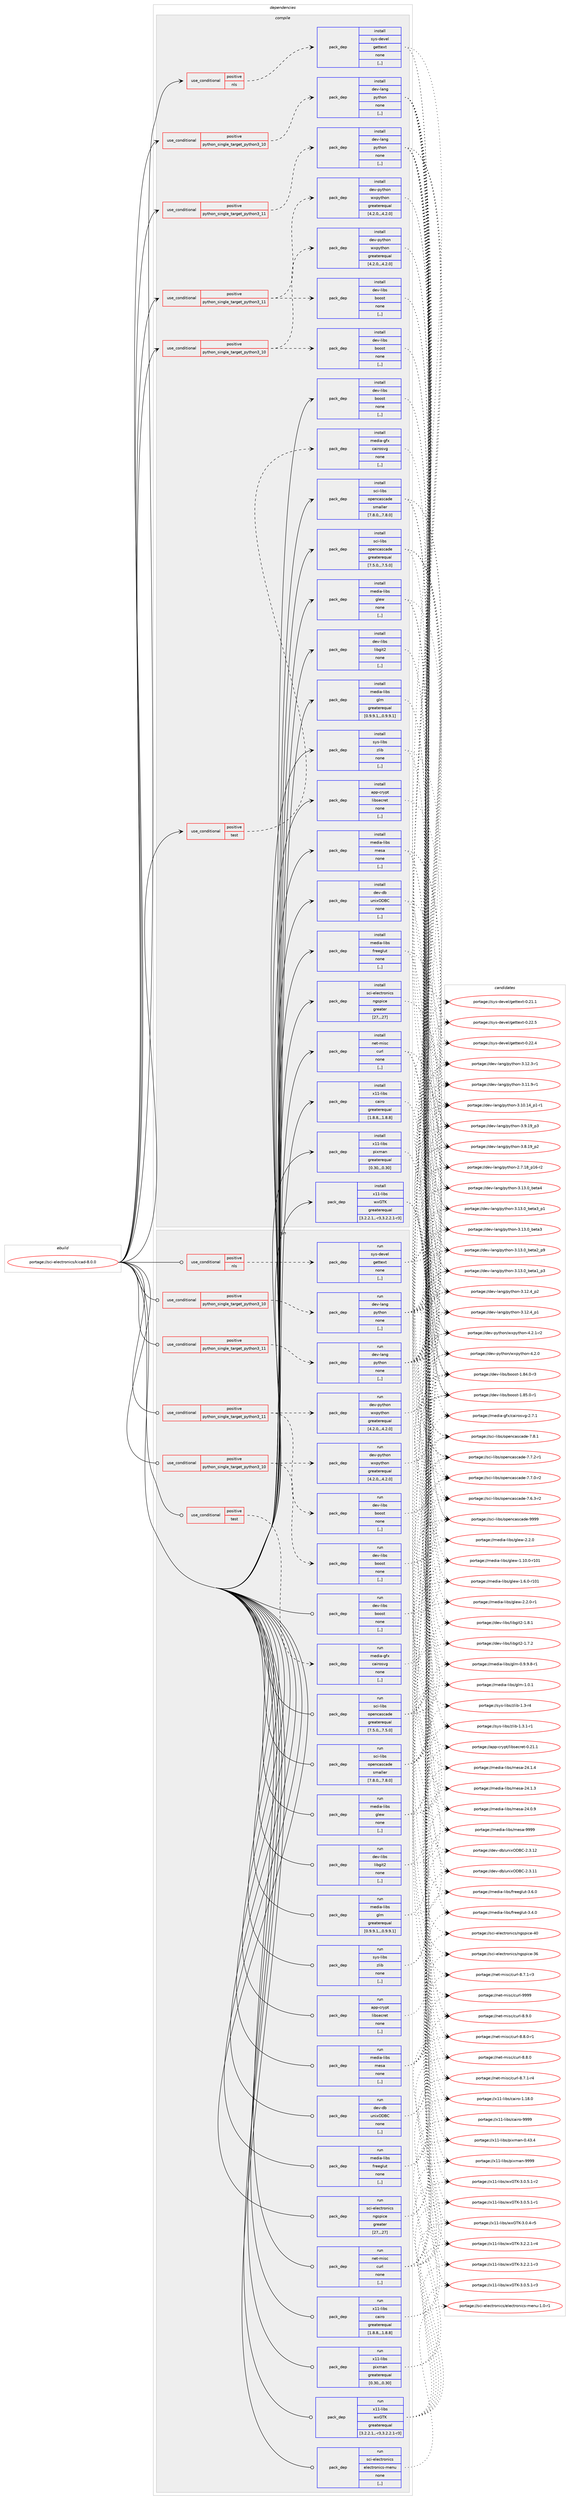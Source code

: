 digraph prolog {

# *************
# Graph options
# *************

newrank=true;
concentrate=true;
compound=true;
graph [rankdir=LR,fontname=Helvetica,fontsize=10,ranksep=1.5];#, ranksep=2.5, nodesep=0.2];
edge  [arrowhead=vee];
node  [fontname=Helvetica,fontsize=10];

# **********
# The ebuild
# **********

subgraph cluster_leftcol {
color=gray;
label=<<i>ebuild</i>>;
id [label="portage://sci-electronics/kicad-8.0.0", color=red, width=4, href="../sci-electronics/kicad-8.0.0.svg"];
}

# ****************
# The dependencies
# ****************

subgraph cluster_midcol {
color=gray;
label=<<i>dependencies</i>>;
subgraph cluster_compile {
fillcolor="#eeeeee";
style=filled;
label=<<i>compile</i>>;
subgraph cond104394 {
dependency394747 [label=<<TABLE BORDER="0" CELLBORDER="1" CELLSPACING="0" CELLPADDING="4"><TR><TD ROWSPAN="3" CELLPADDING="10">use_conditional</TD></TR><TR><TD>positive</TD></TR><TR><TD>nls</TD></TR></TABLE>>, shape=none, color=red];
subgraph pack287538 {
dependency394748 [label=<<TABLE BORDER="0" CELLBORDER="1" CELLSPACING="0" CELLPADDING="4" WIDTH="220"><TR><TD ROWSPAN="6" CELLPADDING="30">pack_dep</TD></TR><TR><TD WIDTH="110">install</TD></TR><TR><TD>sys-devel</TD></TR><TR><TD>gettext</TD></TR><TR><TD>none</TD></TR><TR><TD>[,,]</TD></TR></TABLE>>, shape=none, color=blue];
}
dependency394747:e -> dependency394748:w [weight=20,style="dashed",arrowhead="vee"];
}
id:e -> dependency394747:w [weight=20,style="solid",arrowhead="vee"];
subgraph cond104395 {
dependency394749 [label=<<TABLE BORDER="0" CELLBORDER="1" CELLSPACING="0" CELLPADDING="4"><TR><TD ROWSPAN="3" CELLPADDING="10">use_conditional</TD></TR><TR><TD>positive</TD></TR><TR><TD>python_single_target_python3_10</TD></TR></TABLE>>, shape=none, color=red];
subgraph pack287539 {
dependency394750 [label=<<TABLE BORDER="0" CELLBORDER="1" CELLSPACING="0" CELLPADDING="4" WIDTH="220"><TR><TD ROWSPAN="6" CELLPADDING="30">pack_dep</TD></TR><TR><TD WIDTH="110">install</TD></TR><TR><TD>dev-lang</TD></TR><TR><TD>python</TD></TR><TR><TD>none</TD></TR><TR><TD>[,,]</TD></TR></TABLE>>, shape=none, color=blue];
}
dependency394749:e -> dependency394750:w [weight=20,style="dashed",arrowhead="vee"];
}
id:e -> dependency394749:w [weight=20,style="solid",arrowhead="vee"];
subgraph cond104396 {
dependency394751 [label=<<TABLE BORDER="0" CELLBORDER="1" CELLSPACING="0" CELLPADDING="4"><TR><TD ROWSPAN="3" CELLPADDING="10">use_conditional</TD></TR><TR><TD>positive</TD></TR><TR><TD>python_single_target_python3_10</TD></TR></TABLE>>, shape=none, color=red];
subgraph pack287540 {
dependency394752 [label=<<TABLE BORDER="0" CELLBORDER="1" CELLSPACING="0" CELLPADDING="4" WIDTH="220"><TR><TD ROWSPAN="6" CELLPADDING="30">pack_dep</TD></TR><TR><TD WIDTH="110">install</TD></TR><TR><TD>dev-libs</TD></TR><TR><TD>boost</TD></TR><TR><TD>none</TD></TR><TR><TD>[,,]</TD></TR></TABLE>>, shape=none, color=blue];
}
dependency394751:e -> dependency394752:w [weight=20,style="dashed",arrowhead="vee"];
subgraph pack287541 {
dependency394753 [label=<<TABLE BORDER="0" CELLBORDER="1" CELLSPACING="0" CELLPADDING="4" WIDTH="220"><TR><TD ROWSPAN="6" CELLPADDING="30">pack_dep</TD></TR><TR><TD WIDTH="110">install</TD></TR><TR><TD>dev-python</TD></TR><TR><TD>wxpython</TD></TR><TR><TD>greaterequal</TD></TR><TR><TD>[4.2.0,,,4.2.0]</TD></TR></TABLE>>, shape=none, color=blue];
}
dependency394751:e -> dependency394753:w [weight=20,style="dashed",arrowhead="vee"];
}
id:e -> dependency394751:w [weight=20,style="solid",arrowhead="vee"];
subgraph cond104397 {
dependency394754 [label=<<TABLE BORDER="0" CELLBORDER="1" CELLSPACING="0" CELLPADDING="4"><TR><TD ROWSPAN="3" CELLPADDING="10">use_conditional</TD></TR><TR><TD>positive</TD></TR><TR><TD>python_single_target_python3_11</TD></TR></TABLE>>, shape=none, color=red];
subgraph pack287542 {
dependency394755 [label=<<TABLE BORDER="0" CELLBORDER="1" CELLSPACING="0" CELLPADDING="4" WIDTH="220"><TR><TD ROWSPAN="6" CELLPADDING="30">pack_dep</TD></TR><TR><TD WIDTH="110">install</TD></TR><TR><TD>dev-lang</TD></TR><TR><TD>python</TD></TR><TR><TD>none</TD></TR><TR><TD>[,,]</TD></TR></TABLE>>, shape=none, color=blue];
}
dependency394754:e -> dependency394755:w [weight=20,style="dashed",arrowhead="vee"];
}
id:e -> dependency394754:w [weight=20,style="solid",arrowhead="vee"];
subgraph cond104398 {
dependency394756 [label=<<TABLE BORDER="0" CELLBORDER="1" CELLSPACING="0" CELLPADDING="4"><TR><TD ROWSPAN="3" CELLPADDING="10">use_conditional</TD></TR><TR><TD>positive</TD></TR><TR><TD>python_single_target_python3_11</TD></TR></TABLE>>, shape=none, color=red];
subgraph pack287543 {
dependency394757 [label=<<TABLE BORDER="0" CELLBORDER="1" CELLSPACING="0" CELLPADDING="4" WIDTH="220"><TR><TD ROWSPAN="6" CELLPADDING="30">pack_dep</TD></TR><TR><TD WIDTH="110">install</TD></TR><TR><TD>dev-libs</TD></TR><TR><TD>boost</TD></TR><TR><TD>none</TD></TR><TR><TD>[,,]</TD></TR></TABLE>>, shape=none, color=blue];
}
dependency394756:e -> dependency394757:w [weight=20,style="dashed",arrowhead="vee"];
subgraph pack287544 {
dependency394758 [label=<<TABLE BORDER="0" CELLBORDER="1" CELLSPACING="0" CELLPADDING="4" WIDTH="220"><TR><TD ROWSPAN="6" CELLPADDING="30">pack_dep</TD></TR><TR><TD WIDTH="110">install</TD></TR><TR><TD>dev-python</TD></TR><TR><TD>wxpython</TD></TR><TR><TD>greaterequal</TD></TR><TR><TD>[4.2.0,,,4.2.0]</TD></TR></TABLE>>, shape=none, color=blue];
}
dependency394756:e -> dependency394758:w [weight=20,style="dashed",arrowhead="vee"];
}
id:e -> dependency394756:w [weight=20,style="solid",arrowhead="vee"];
subgraph cond104399 {
dependency394759 [label=<<TABLE BORDER="0" CELLBORDER="1" CELLSPACING="0" CELLPADDING="4"><TR><TD ROWSPAN="3" CELLPADDING="10">use_conditional</TD></TR><TR><TD>positive</TD></TR><TR><TD>test</TD></TR></TABLE>>, shape=none, color=red];
subgraph pack287545 {
dependency394760 [label=<<TABLE BORDER="0" CELLBORDER="1" CELLSPACING="0" CELLPADDING="4" WIDTH="220"><TR><TD ROWSPAN="6" CELLPADDING="30">pack_dep</TD></TR><TR><TD WIDTH="110">install</TD></TR><TR><TD>media-gfx</TD></TR><TR><TD>cairosvg</TD></TR><TR><TD>none</TD></TR><TR><TD>[,,]</TD></TR></TABLE>>, shape=none, color=blue];
}
dependency394759:e -> dependency394760:w [weight=20,style="dashed",arrowhead="vee"];
}
id:e -> dependency394759:w [weight=20,style="solid",arrowhead="vee"];
subgraph pack287546 {
dependency394761 [label=<<TABLE BORDER="0" CELLBORDER="1" CELLSPACING="0" CELLPADDING="4" WIDTH="220"><TR><TD ROWSPAN="6" CELLPADDING="30">pack_dep</TD></TR><TR><TD WIDTH="110">install</TD></TR><TR><TD>app-crypt</TD></TR><TR><TD>libsecret</TD></TR><TR><TD>none</TD></TR><TR><TD>[,,]</TD></TR></TABLE>>, shape=none, color=blue];
}
id:e -> dependency394761:w [weight=20,style="solid",arrowhead="vee"];
subgraph pack287547 {
dependency394762 [label=<<TABLE BORDER="0" CELLBORDER="1" CELLSPACING="0" CELLPADDING="4" WIDTH="220"><TR><TD ROWSPAN="6" CELLPADDING="30">pack_dep</TD></TR><TR><TD WIDTH="110">install</TD></TR><TR><TD>dev-db</TD></TR><TR><TD>unixODBC</TD></TR><TR><TD>none</TD></TR><TR><TD>[,,]</TD></TR></TABLE>>, shape=none, color=blue];
}
id:e -> dependency394762:w [weight=20,style="solid",arrowhead="vee"];
subgraph pack287548 {
dependency394763 [label=<<TABLE BORDER="0" CELLBORDER="1" CELLSPACING="0" CELLPADDING="4" WIDTH="220"><TR><TD ROWSPAN="6" CELLPADDING="30">pack_dep</TD></TR><TR><TD WIDTH="110">install</TD></TR><TR><TD>dev-libs</TD></TR><TR><TD>boost</TD></TR><TR><TD>none</TD></TR><TR><TD>[,,]</TD></TR></TABLE>>, shape=none, color=blue];
}
id:e -> dependency394763:w [weight=20,style="solid",arrowhead="vee"];
subgraph pack287549 {
dependency394764 [label=<<TABLE BORDER="0" CELLBORDER="1" CELLSPACING="0" CELLPADDING="4" WIDTH="220"><TR><TD ROWSPAN="6" CELLPADDING="30">pack_dep</TD></TR><TR><TD WIDTH="110">install</TD></TR><TR><TD>dev-libs</TD></TR><TR><TD>libgit2</TD></TR><TR><TD>none</TD></TR><TR><TD>[,,]</TD></TR></TABLE>>, shape=none, color=blue];
}
id:e -> dependency394764:w [weight=20,style="solid",arrowhead="vee"];
subgraph pack287550 {
dependency394765 [label=<<TABLE BORDER="0" CELLBORDER="1" CELLSPACING="0" CELLPADDING="4" WIDTH="220"><TR><TD ROWSPAN="6" CELLPADDING="30">pack_dep</TD></TR><TR><TD WIDTH="110">install</TD></TR><TR><TD>media-libs</TD></TR><TR><TD>freeglut</TD></TR><TR><TD>none</TD></TR><TR><TD>[,,]</TD></TR></TABLE>>, shape=none, color=blue];
}
id:e -> dependency394765:w [weight=20,style="solid",arrowhead="vee"];
subgraph pack287551 {
dependency394766 [label=<<TABLE BORDER="0" CELLBORDER="1" CELLSPACING="0" CELLPADDING="4" WIDTH="220"><TR><TD ROWSPAN="6" CELLPADDING="30">pack_dep</TD></TR><TR><TD WIDTH="110">install</TD></TR><TR><TD>media-libs</TD></TR><TR><TD>glew</TD></TR><TR><TD>none</TD></TR><TR><TD>[,,]</TD></TR></TABLE>>, shape=none, color=blue];
}
id:e -> dependency394766:w [weight=20,style="solid",arrowhead="vee"];
subgraph pack287552 {
dependency394767 [label=<<TABLE BORDER="0" CELLBORDER="1" CELLSPACING="0" CELLPADDING="4" WIDTH="220"><TR><TD ROWSPAN="6" CELLPADDING="30">pack_dep</TD></TR><TR><TD WIDTH="110">install</TD></TR><TR><TD>media-libs</TD></TR><TR><TD>glm</TD></TR><TR><TD>greaterequal</TD></TR><TR><TD>[0.9.9.1,,,0.9.9.1]</TD></TR></TABLE>>, shape=none, color=blue];
}
id:e -> dependency394767:w [weight=20,style="solid",arrowhead="vee"];
subgraph pack287553 {
dependency394768 [label=<<TABLE BORDER="0" CELLBORDER="1" CELLSPACING="0" CELLPADDING="4" WIDTH="220"><TR><TD ROWSPAN="6" CELLPADDING="30">pack_dep</TD></TR><TR><TD WIDTH="110">install</TD></TR><TR><TD>media-libs</TD></TR><TR><TD>mesa</TD></TR><TR><TD>none</TD></TR><TR><TD>[,,]</TD></TR></TABLE>>, shape=none, color=blue];
}
id:e -> dependency394768:w [weight=20,style="solid",arrowhead="vee"];
subgraph pack287554 {
dependency394769 [label=<<TABLE BORDER="0" CELLBORDER="1" CELLSPACING="0" CELLPADDING="4" WIDTH="220"><TR><TD ROWSPAN="6" CELLPADDING="30">pack_dep</TD></TR><TR><TD WIDTH="110">install</TD></TR><TR><TD>net-misc</TD></TR><TR><TD>curl</TD></TR><TR><TD>none</TD></TR><TR><TD>[,,]</TD></TR></TABLE>>, shape=none, color=blue];
}
id:e -> dependency394769:w [weight=20,style="solid",arrowhead="vee"];
subgraph pack287555 {
dependency394770 [label=<<TABLE BORDER="0" CELLBORDER="1" CELLSPACING="0" CELLPADDING="4" WIDTH="220"><TR><TD ROWSPAN="6" CELLPADDING="30">pack_dep</TD></TR><TR><TD WIDTH="110">install</TD></TR><TR><TD>sci-electronics</TD></TR><TR><TD>ngspice</TD></TR><TR><TD>greater</TD></TR><TR><TD>[27,,,27]</TD></TR></TABLE>>, shape=none, color=blue];
}
id:e -> dependency394770:w [weight=20,style="solid",arrowhead="vee"];
subgraph pack287556 {
dependency394771 [label=<<TABLE BORDER="0" CELLBORDER="1" CELLSPACING="0" CELLPADDING="4" WIDTH="220"><TR><TD ROWSPAN="6" CELLPADDING="30">pack_dep</TD></TR><TR><TD WIDTH="110">install</TD></TR><TR><TD>sci-libs</TD></TR><TR><TD>opencascade</TD></TR><TR><TD>greaterequal</TD></TR><TR><TD>[7.5.0,,,7.5.0]</TD></TR></TABLE>>, shape=none, color=blue];
}
id:e -> dependency394771:w [weight=20,style="solid",arrowhead="vee"];
subgraph pack287557 {
dependency394772 [label=<<TABLE BORDER="0" CELLBORDER="1" CELLSPACING="0" CELLPADDING="4" WIDTH="220"><TR><TD ROWSPAN="6" CELLPADDING="30">pack_dep</TD></TR><TR><TD WIDTH="110">install</TD></TR><TR><TD>sci-libs</TD></TR><TR><TD>opencascade</TD></TR><TR><TD>smaller</TD></TR><TR><TD>[7.8.0,,,7.8.0]</TD></TR></TABLE>>, shape=none, color=blue];
}
id:e -> dependency394772:w [weight=20,style="solid",arrowhead="vee"];
subgraph pack287558 {
dependency394773 [label=<<TABLE BORDER="0" CELLBORDER="1" CELLSPACING="0" CELLPADDING="4" WIDTH="220"><TR><TD ROWSPAN="6" CELLPADDING="30">pack_dep</TD></TR><TR><TD WIDTH="110">install</TD></TR><TR><TD>sys-libs</TD></TR><TR><TD>zlib</TD></TR><TR><TD>none</TD></TR><TR><TD>[,,]</TD></TR></TABLE>>, shape=none, color=blue];
}
id:e -> dependency394773:w [weight=20,style="solid",arrowhead="vee"];
subgraph pack287559 {
dependency394774 [label=<<TABLE BORDER="0" CELLBORDER="1" CELLSPACING="0" CELLPADDING="4" WIDTH="220"><TR><TD ROWSPAN="6" CELLPADDING="30">pack_dep</TD></TR><TR><TD WIDTH="110">install</TD></TR><TR><TD>x11-libs</TD></TR><TR><TD>cairo</TD></TR><TR><TD>greaterequal</TD></TR><TR><TD>[1.8.8,,,1.8.8]</TD></TR></TABLE>>, shape=none, color=blue];
}
id:e -> dependency394774:w [weight=20,style="solid",arrowhead="vee"];
subgraph pack287560 {
dependency394775 [label=<<TABLE BORDER="0" CELLBORDER="1" CELLSPACING="0" CELLPADDING="4" WIDTH="220"><TR><TD ROWSPAN="6" CELLPADDING="30">pack_dep</TD></TR><TR><TD WIDTH="110">install</TD></TR><TR><TD>x11-libs</TD></TR><TR><TD>pixman</TD></TR><TR><TD>greaterequal</TD></TR><TR><TD>[0.30,,,0.30]</TD></TR></TABLE>>, shape=none, color=blue];
}
id:e -> dependency394775:w [weight=20,style="solid",arrowhead="vee"];
subgraph pack287561 {
dependency394776 [label=<<TABLE BORDER="0" CELLBORDER="1" CELLSPACING="0" CELLPADDING="4" WIDTH="220"><TR><TD ROWSPAN="6" CELLPADDING="30">pack_dep</TD></TR><TR><TD WIDTH="110">install</TD></TR><TR><TD>x11-libs</TD></TR><TR><TD>wxGTK</TD></TR><TR><TD>greaterequal</TD></TR><TR><TD>[3.2.2.1,,-r3,3.2.2.1-r3]</TD></TR></TABLE>>, shape=none, color=blue];
}
id:e -> dependency394776:w [weight=20,style="solid",arrowhead="vee"];
}
subgraph cluster_compileandrun {
fillcolor="#eeeeee";
style=filled;
label=<<i>compile and run</i>>;
}
subgraph cluster_run {
fillcolor="#eeeeee";
style=filled;
label=<<i>run</i>>;
subgraph cond104400 {
dependency394777 [label=<<TABLE BORDER="0" CELLBORDER="1" CELLSPACING="0" CELLPADDING="4"><TR><TD ROWSPAN="3" CELLPADDING="10">use_conditional</TD></TR><TR><TD>positive</TD></TR><TR><TD>nls</TD></TR></TABLE>>, shape=none, color=red];
subgraph pack287562 {
dependency394778 [label=<<TABLE BORDER="0" CELLBORDER="1" CELLSPACING="0" CELLPADDING="4" WIDTH="220"><TR><TD ROWSPAN="6" CELLPADDING="30">pack_dep</TD></TR><TR><TD WIDTH="110">run</TD></TR><TR><TD>sys-devel</TD></TR><TR><TD>gettext</TD></TR><TR><TD>none</TD></TR><TR><TD>[,,]</TD></TR></TABLE>>, shape=none, color=blue];
}
dependency394777:e -> dependency394778:w [weight=20,style="dashed",arrowhead="vee"];
}
id:e -> dependency394777:w [weight=20,style="solid",arrowhead="odot"];
subgraph cond104401 {
dependency394779 [label=<<TABLE BORDER="0" CELLBORDER="1" CELLSPACING="0" CELLPADDING="4"><TR><TD ROWSPAN="3" CELLPADDING="10">use_conditional</TD></TR><TR><TD>positive</TD></TR><TR><TD>python_single_target_python3_10</TD></TR></TABLE>>, shape=none, color=red];
subgraph pack287563 {
dependency394780 [label=<<TABLE BORDER="0" CELLBORDER="1" CELLSPACING="0" CELLPADDING="4" WIDTH="220"><TR><TD ROWSPAN="6" CELLPADDING="30">pack_dep</TD></TR><TR><TD WIDTH="110">run</TD></TR><TR><TD>dev-lang</TD></TR><TR><TD>python</TD></TR><TR><TD>none</TD></TR><TR><TD>[,,]</TD></TR></TABLE>>, shape=none, color=blue];
}
dependency394779:e -> dependency394780:w [weight=20,style="dashed",arrowhead="vee"];
}
id:e -> dependency394779:w [weight=20,style="solid",arrowhead="odot"];
subgraph cond104402 {
dependency394781 [label=<<TABLE BORDER="0" CELLBORDER="1" CELLSPACING="0" CELLPADDING="4"><TR><TD ROWSPAN="3" CELLPADDING="10">use_conditional</TD></TR><TR><TD>positive</TD></TR><TR><TD>python_single_target_python3_10</TD></TR></TABLE>>, shape=none, color=red];
subgraph pack287564 {
dependency394782 [label=<<TABLE BORDER="0" CELLBORDER="1" CELLSPACING="0" CELLPADDING="4" WIDTH="220"><TR><TD ROWSPAN="6" CELLPADDING="30">pack_dep</TD></TR><TR><TD WIDTH="110">run</TD></TR><TR><TD>dev-libs</TD></TR><TR><TD>boost</TD></TR><TR><TD>none</TD></TR><TR><TD>[,,]</TD></TR></TABLE>>, shape=none, color=blue];
}
dependency394781:e -> dependency394782:w [weight=20,style="dashed",arrowhead="vee"];
subgraph pack287565 {
dependency394783 [label=<<TABLE BORDER="0" CELLBORDER="1" CELLSPACING="0" CELLPADDING="4" WIDTH="220"><TR><TD ROWSPAN="6" CELLPADDING="30">pack_dep</TD></TR><TR><TD WIDTH="110">run</TD></TR><TR><TD>dev-python</TD></TR><TR><TD>wxpython</TD></TR><TR><TD>greaterequal</TD></TR><TR><TD>[4.2.0,,,4.2.0]</TD></TR></TABLE>>, shape=none, color=blue];
}
dependency394781:e -> dependency394783:w [weight=20,style="dashed",arrowhead="vee"];
}
id:e -> dependency394781:w [weight=20,style="solid",arrowhead="odot"];
subgraph cond104403 {
dependency394784 [label=<<TABLE BORDER="0" CELLBORDER="1" CELLSPACING="0" CELLPADDING="4"><TR><TD ROWSPAN="3" CELLPADDING="10">use_conditional</TD></TR><TR><TD>positive</TD></TR><TR><TD>python_single_target_python3_11</TD></TR></TABLE>>, shape=none, color=red];
subgraph pack287566 {
dependency394785 [label=<<TABLE BORDER="0" CELLBORDER="1" CELLSPACING="0" CELLPADDING="4" WIDTH="220"><TR><TD ROWSPAN="6" CELLPADDING="30">pack_dep</TD></TR><TR><TD WIDTH="110">run</TD></TR><TR><TD>dev-lang</TD></TR><TR><TD>python</TD></TR><TR><TD>none</TD></TR><TR><TD>[,,]</TD></TR></TABLE>>, shape=none, color=blue];
}
dependency394784:e -> dependency394785:w [weight=20,style="dashed",arrowhead="vee"];
}
id:e -> dependency394784:w [weight=20,style="solid",arrowhead="odot"];
subgraph cond104404 {
dependency394786 [label=<<TABLE BORDER="0" CELLBORDER="1" CELLSPACING="0" CELLPADDING="4"><TR><TD ROWSPAN="3" CELLPADDING="10">use_conditional</TD></TR><TR><TD>positive</TD></TR><TR><TD>python_single_target_python3_11</TD></TR></TABLE>>, shape=none, color=red];
subgraph pack287567 {
dependency394787 [label=<<TABLE BORDER="0" CELLBORDER="1" CELLSPACING="0" CELLPADDING="4" WIDTH="220"><TR><TD ROWSPAN="6" CELLPADDING="30">pack_dep</TD></TR><TR><TD WIDTH="110">run</TD></TR><TR><TD>dev-libs</TD></TR><TR><TD>boost</TD></TR><TR><TD>none</TD></TR><TR><TD>[,,]</TD></TR></TABLE>>, shape=none, color=blue];
}
dependency394786:e -> dependency394787:w [weight=20,style="dashed",arrowhead="vee"];
subgraph pack287568 {
dependency394788 [label=<<TABLE BORDER="0" CELLBORDER="1" CELLSPACING="0" CELLPADDING="4" WIDTH="220"><TR><TD ROWSPAN="6" CELLPADDING="30">pack_dep</TD></TR><TR><TD WIDTH="110">run</TD></TR><TR><TD>dev-python</TD></TR><TR><TD>wxpython</TD></TR><TR><TD>greaterequal</TD></TR><TR><TD>[4.2.0,,,4.2.0]</TD></TR></TABLE>>, shape=none, color=blue];
}
dependency394786:e -> dependency394788:w [weight=20,style="dashed",arrowhead="vee"];
}
id:e -> dependency394786:w [weight=20,style="solid",arrowhead="odot"];
subgraph cond104405 {
dependency394789 [label=<<TABLE BORDER="0" CELLBORDER="1" CELLSPACING="0" CELLPADDING="4"><TR><TD ROWSPAN="3" CELLPADDING="10">use_conditional</TD></TR><TR><TD>positive</TD></TR><TR><TD>test</TD></TR></TABLE>>, shape=none, color=red];
subgraph pack287569 {
dependency394790 [label=<<TABLE BORDER="0" CELLBORDER="1" CELLSPACING="0" CELLPADDING="4" WIDTH="220"><TR><TD ROWSPAN="6" CELLPADDING="30">pack_dep</TD></TR><TR><TD WIDTH="110">run</TD></TR><TR><TD>media-gfx</TD></TR><TR><TD>cairosvg</TD></TR><TR><TD>none</TD></TR><TR><TD>[,,]</TD></TR></TABLE>>, shape=none, color=blue];
}
dependency394789:e -> dependency394790:w [weight=20,style="dashed",arrowhead="vee"];
}
id:e -> dependency394789:w [weight=20,style="solid",arrowhead="odot"];
subgraph pack287570 {
dependency394791 [label=<<TABLE BORDER="0" CELLBORDER="1" CELLSPACING="0" CELLPADDING="4" WIDTH="220"><TR><TD ROWSPAN="6" CELLPADDING="30">pack_dep</TD></TR><TR><TD WIDTH="110">run</TD></TR><TR><TD>app-crypt</TD></TR><TR><TD>libsecret</TD></TR><TR><TD>none</TD></TR><TR><TD>[,,]</TD></TR></TABLE>>, shape=none, color=blue];
}
id:e -> dependency394791:w [weight=20,style="solid",arrowhead="odot"];
subgraph pack287571 {
dependency394792 [label=<<TABLE BORDER="0" CELLBORDER="1" CELLSPACING="0" CELLPADDING="4" WIDTH="220"><TR><TD ROWSPAN="6" CELLPADDING="30">pack_dep</TD></TR><TR><TD WIDTH="110">run</TD></TR><TR><TD>dev-db</TD></TR><TR><TD>unixODBC</TD></TR><TR><TD>none</TD></TR><TR><TD>[,,]</TD></TR></TABLE>>, shape=none, color=blue];
}
id:e -> dependency394792:w [weight=20,style="solid",arrowhead="odot"];
subgraph pack287572 {
dependency394793 [label=<<TABLE BORDER="0" CELLBORDER="1" CELLSPACING="0" CELLPADDING="4" WIDTH="220"><TR><TD ROWSPAN="6" CELLPADDING="30">pack_dep</TD></TR><TR><TD WIDTH="110">run</TD></TR><TR><TD>dev-libs</TD></TR><TR><TD>boost</TD></TR><TR><TD>none</TD></TR><TR><TD>[,,]</TD></TR></TABLE>>, shape=none, color=blue];
}
id:e -> dependency394793:w [weight=20,style="solid",arrowhead="odot"];
subgraph pack287573 {
dependency394794 [label=<<TABLE BORDER="0" CELLBORDER="1" CELLSPACING="0" CELLPADDING="4" WIDTH="220"><TR><TD ROWSPAN="6" CELLPADDING="30">pack_dep</TD></TR><TR><TD WIDTH="110">run</TD></TR><TR><TD>dev-libs</TD></TR><TR><TD>libgit2</TD></TR><TR><TD>none</TD></TR><TR><TD>[,,]</TD></TR></TABLE>>, shape=none, color=blue];
}
id:e -> dependency394794:w [weight=20,style="solid",arrowhead="odot"];
subgraph pack287574 {
dependency394795 [label=<<TABLE BORDER="0" CELLBORDER="1" CELLSPACING="0" CELLPADDING="4" WIDTH="220"><TR><TD ROWSPAN="6" CELLPADDING="30">pack_dep</TD></TR><TR><TD WIDTH="110">run</TD></TR><TR><TD>media-libs</TD></TR><TR><TD>freeglut</TD></TR><TR><TD>none</TD></TR><TR><TD>[,,]</TD></TR></TABLE>>, shape=none, color=blue];
}
id:e -> dependency394795:w [weight=20,style="solid",arrowhead="odot"];
subgraph pack287575 {
dependency394796 [label=<<TABLE BORDER="0" CELLBORDER="1" CELLSPACING="0" CELLPADDING="4" WIDTH="220"><TR><TD ROWSPAN="6" CELLPADDING="30">pack_dep</TD></TR><TR><TD WIDTH="110">run</TD></TR><TR><TD>media-libs</TD></TR><TR><TD>glew</TD></TR><TR><TD>none</TD></TR><TR><TD>[,,]</TD></TR></TABLE>>, shape=none, color=blue];
}
id:e -> dependency394796:w [weight=20,style="solid",arrowhead="odot"];
subgraph pack287576 {
dependency394797 [label=<<TABLE BORDER="0" CELLBORDER="1" CELLSPACING="0" CELLPADDING="4" WIDTH="220"><TR><TD ROWSPAN="6" CELLPADDING="30">pack_dep</TD></TR><TR><TD WIDTH="110">run</TD></TR><TR><TD>media-libs</TD></TR><TR><TD>glm</TD></TR><TR><TD>greaterequal</TD></TR><TR><TD>[0.9.9.1,,,0.9.9.1]</TD></TR></TABLE>>, shape=none, color=blue];
}
id:e -> dependency394797:w [weight=20,style="solid",arrowhead="odot"];
subgraph pack287577 {
dependency394798 [label=<<TABLE BORDER="0" CELLBORDER="1" CELLSPACING="0" CELLPADDING="4" WIDTH="220"><TR><TD ROWSPAN="6" CELLPADDING="30">pack_dep</TD></TR><TR><TD WIDTH="110">run</TD></TR><TR><TD>media-libs</TD></TR><TR><TD>mesa</TD></TR><TR><TD>none</TD></TR><TR><TD>[,,]</TD></TR></TABLE>>, shape=none, color=blue];
}
id:e -> dependency394798:w [weight=20,style="solid",arrowhead="odot"];
subgraph pack287578 {
dependency394799 [label=<<TABLE BORDER="0" CELLBORDER="1" CELLSPACING="0" CELLPADDING="4" WIDTH="220"><TR><TD ROWSPAN="6" CELLPADDING="30">pack_dep</TD></TR><TR><TD WIDTH="110">run</TD></TR><TR><TD>net-misc</TD></TR><TR><TD>curl</TD></TR><TR><TD>none</TD></TR><TR><TD>[,,]</TD></TR></TABLE>>, shape=none, color=blue];
}
id:e -> dependency394799:w [weight=20,style="solid",arrowhead="odot"];
subgraph pack287579 {
dependency394800 [label=<<TABLE BORDER="0" CELLBORDER="1" CELLSPACING="0" CELLPADDING="4" WIDTH="220"><TR><TD ROWSPAN="6" CELLPADDING="30">pack_dep</TD></TR><TR><TD WIDTH="110">run</TD></TR><TR><TD>sci-electronics</TD></TR><TR><TD>electronics-menu</TD></TR><TR><TD>none</TD></TR><TR><TD>[,,]</TD></TR></TABLE>>, shape=none, color=blue];
}
id:e -> dependency394800:w [weight=20,style="solid",arrowhead="odot"];
subgraph pack287580 {
dependency394801 [label=<<TABLE BORDER="0" CELLBORDER="1" CELLSPACING="0" CELLPADDING="4" WIDTH="220"><TR><TD ROWSPAN="6" CELLPADDING="30">pack_dep</TD></TR><TR><TD WIDTH="110">run</TD></TR><TR><TD>sci-electronics</TD></TR><TR><TD>ngspice</TD></TR><TR><TD>greater</TD></TR><TR><TD>[27,,,27]</TD></TR></TABLE>>, shape=none, color=blue];
}
id:e -> dependency394801:w [weight=20,style="solid",arrowhead="odot"];
subgraph pack287581 {
dependency394802 [label=<<TABLE BORDER="0" CELLBORDER="1" CELLSPACING="0" CELLPADDING="4" WIDTH="220"><TR><TD ROWSPAN="6" CELLPADDING="30">pack_dep</TD></TR><TR><TD WIDTH="110">run</TD></TR><TR><TD>sci-libs</TD></TR><TR><TD>opencascade</TD></TR><TR><TD>greaterequal</TD></TR><TR><TD>[7.5.0,,,7.5.0]</TD></TR></TABLE>>, shape=none, color=blue];
}
id:e -> dependency394802:w [weight=20,style="solid",arrowhead="odot"];
subgraph pack287582 {
dependency394803 [label=<<TABLE BORDER="0" CELLBORDER="1" CELLSPACING="0" CELLPADDING="4" WIDTH="220"><TR><TD ROWSPAN="6" CELLPADDING="30">pack_dep</TD></TR><TR><TD WIDTH="110">run</TD></TR><TR><TD>sci-libs</TD></TR><TR><TD>opencascade</TD></TR><TR><TD>smaller</TD></TR><TR><TD>[7.8.0,,,7.8.0]</TD></TR></TABLE>>, shape=none, color=blue];
}
id:e -> dependency394803:w [weight=20,style="solid",arrowhead="odot"];
subgraph pack287583 {
dependency394804 [label=<<TABLE BORDER="0" CELLBORDER="1" CELLSPACING="0" CELLPADDING="4" WIDTH="220"><TR><TD ROWSPAN="6" CELLPADDING="30">pack_dep</TD></TR><TR><TD WIDTH="110">run</TD></TR><TR><TD>sys-libs</TD></TR><TR><TD>zlib</TD></TR><TR><TD>none</TD></TR><TR><TD>[,,]</TD></TR></TABLE>>, shape=none, color=blue];
}
id:e -> dependency394804:w [weight=20,style="solid",arrowhead="odot"];
subgraph pack287584 {
dependency394805 [label=<<TABLE BORDER="0" CELLBORDER="1" CELLSPACING="0" CELLPADDING="4" WIDTH="220"><TR><TD ROWSPAN="6" CELLPADDING="30">pack_dep</TD></TR><TR><TD WIDTH="110">run</TD></TR><TR><TD>x11-libs</TD></TR><TR><TD>cairo</TD></TR><TR><TD>greaterequal</TD></TR><TR><TD>[1.8.8,,,1.8.8]</TD></TR></TABLE>>, shape=none, color=blue];
}
id:e -> dependency394805:w [weight=20,style="solid",arrowhead="odot"];
subgraph pack287585 {
dependency394806 [label=<<TABLE BORDER="0" CELLBORDER="1" CELLSPACING="0" CELLPADDING="4" WIDTH="220"><TR><TD ROWSPAN="6" CELLPADDING="30">pack_dep</TD></TR><TR><TD WIDTH="110">run</TD></TR><TR><TD>x11-libs</TD></TR><TR><TD>pixman</TD></TR><TR><TD>greaterequal</TD></TR><TR><TD>[0.30,,,0.30]</TD></TR></TABLE>>, shape=none, color=blue];
}
id:e -> dependency394806:w [weight=20,style="solid",arrowhead="odot"];
subgraph pack287586 {
dependency394807 [label=<<TABLE BORDER="0" CELLBORDER="1" CELLSPACING="0" CELLPADDING="4" WIDTH="220"><TR><TD ROWSPAN="6" CELLPADDING="30">pack_dep</TD></TR><TR><TD WIDTH="110">run</TD></TR><TR><TD>x11-libs</TD></TR><TR><TD>wxGTK</TD></TR><TR><TD>greaterequal</TD></TR><TR><TD>[3.2.2.1,,-r3,3.2.2.1-r3]</TD></TR></TABLE>>, shape=none, color=blue];
}
id:e -> dependency394807:w [weight=20,style="solid",arrowhead="odot"];
}
}

# **************
# The candidates
# **************

subgraph cluster_choices {
rank=same;
color=gray;
label=<<i>candidates</i>>;

subgraph choice287538 {
color=black;
nodesep=1;
choice115121115451001011181011084710310111611610112011645484650504653 [label="portage://sys-devel/gettext-0.22.5", color=red, width=4,href="../sys-devel/gettext-0.22.5.svg"];
choice115121115451001011181011084710310111611610112011645484650504652 [label="portage://sys-devel/gettext-0.22.4", color=red, width=4,href="../sys-devel/gettext-0.22.4.svg"];
choice115121115451001011181011084710310111611610112011645484650494649 [label="portage://sys-devel/gettext-0.21.1", color=red, width=4,href="../sys-devel/gettext-0.21.1.svg"];
dependency394748:e -> choice115121115451001011181011084710310111611610112011645484650504653:w [style=dotted,weight="100"];
dependency394748:e -> choice115121115451001011181011084710310111611610112011645484650504652:w [style=dotted,weight="100"];
dependency394748:e -> choice115121115451001011181011084710310111611610112011645484650494649:w [style=dotted,weight="100"];
}
subgraph choice287539 {
color=black;
nodesep=1;
choice1001011184510897110103471121211161041111104551464951464895981011169752 [label="portage://dev-lang/python-3.13.0_beta4", color=red, width=4,href="../dev-lang/python-3.13.0_beta4.svg"];
choice10010111845108971101034711212111610411111045514649514648959810111697519511249 [label="portage://dev-lang/python-3.13.0_beta3_p1", color=red, width=4,href="../dev-lang/python-3.13.0_beta3_p1.svg"];
choice1001011184510897110103471121211161041111104551464951464895981011169751 [label="portage://dev-lang/python-3.13.0_beta3", color=red, width=4,href="../dev-lang/python-3.13.0_beta3.svg"];
choice10010111845108971101034711212111610411111045514649514648959810111697509511257 [label="portage://dev-lang/python-3.13.0_beta2_p9", color=red, width=4,href="../dev-lang/python-3.13.0_beta2_p9.svg"];
choice10010111845108971101034711212111610411111045514649514648959810111697499511251 [label="portage://dev-lang/python-3.13.0_beta1_p3", color=red, width=4,href="../dev-lang/python-3.13.0_beta1_p3.svg"];
choice100101118451089711010347112121116104111110455146495046529511250 [label="portage://dev-lang/python-3.12.4_p2", color=red, width=4,href="../dev-lang/python-3.12.4_p2.svg"];
choice100101118451089711010347112121116104111110455146495046529511249 [label="portage://dev-lang/python-3.12.4_p1", color=red, width=4,href="../dev-lang/python-3.12.4_p1.svg"];
choice100101118451089711010347112121116104111110455146495046514511449 [label="portage://dev-lang/python-3.12.3-r1", color=red, width=4,href="../dev-lang/python-3.12.3-r1.svg"];
choice100101118451089711010347112121116104111110455146494946574511449 [label="portage://dev-lang/python-3.11.9-r1", color=red, width=4,href="../dev-lang/python-3.11.9-r1.svg"];
choice100101118451089711010347112121116104111110455146494846495295112494511449 [label="portage://dev-lang/python-3.10.14_p1-r1", color=red, width=4,href="../dev-lang/python-3.10.14_p1-r1.svg"];
choice100101118451089711010347112121116104111110455146574649579511251 [label="portage://dev-lang/python-3.9.19_p3", color=red, width=4,href="../dev-lang/python-3.9.19_p3.svg"];
choice100101118451089711010347112121116104111110455146564649579511250 [label="portage://dev-lang/python-3.8.19_p2", color=red, width=4,href="../dev-lang/python-3.8.19_p2.svg"];
choice100101118451089711010347112121116104111110455046554649569511249544511450 [label="portage://dev-lang/python-2.7.18_p16-r2", color=red, width=4,href="../dev-lang/python-2.7.18_p16-r2.svg"];
dependency394750:e -> choice1001011184510897110103471121211161041111104551464951464895981011169752:w [style=dotted,weight="100"];
dependency394750:e -> choice10010111845108971101034711212111610411111045514649514648959810111697519511249:w [style=dotted,weight="100"];
dependency394750:e -> choice1001011184510897110103471121211161041111104551464951464895981011169751:w [style=dotted,weight="100"];
dependency394750:e -> choice10010111845108971101034711212111610411111045514649514648959810111697509511257:w [style=dotted,weight="100"];
dependency394750:e -> choice10010111845108971101034711212111610411111045514649514648959810111697499511251:w [style=dotted,weight="100"];
dependency394750:e -> choice100101118451089711010347112121116104111110455146495046529511250:w [style=dotted,weight="100"];
dependency394750:e -> choice100101118451089711010347112121116104111110455146495046529511249:w [style=dotted,weight="100"];
dependency394750:e -> choice100101118451089711010347112121116104111110455146495046514511449:w [style=dotted,weight="100"];
dependency394750:e -> choice100101118451089711010347112121116104111110455146494946574511449:w [style=dotted,weight="100"];
dependency394750:e -> choice100101118451089711010347112121116104111110455146494846495295112494511449:w [style=dotted,weight="100"];
dependency394750:e -> choice100101118451089711010347112121116104111110455146574649579511251:w [style=dotted,weight="100"];
dependency394750:e -> choice100101118451089711010347112121116104111110455146564649579511250:w [style=dotted,weight="100"];
dependency394750:e -> choice100101118451089711010347112121116104111110455046554649569511249544511450:w [style=dotted,weight="100"];
}
subgraph choice287540 {
color=black;
nodesep=1;
choice10010111845108105981154798111111115116454946565346484511449 [label="portage://dev-libs/boost-1.85.0-r1", color=red, width=4,href="../dev-libs/boost-1.85.0-r1.svg"];
choice10010111845108105981154798111111115116454946565246484511451 [label="portage://dev-libs/boost-1.84.0-r3", color=red, width=4,href="../dev-libs/boost-1.84.0-r3.svg"];
dependency394752:e -> choice10010111845108105981154798111111115116454946565346484511449:w [style=dotted,weight="100"];
dependency394752:e -> choice10010111845108105981154798111111115116454946565246484511451:w [style=dotted,weight="100"];
}
subgraph choice287541 {
color=black;
nodesep=1;
choice10010111845112121116104111110471191201121211161041111104552465046494511450 [label="portage://dev-python/wxpython-4.2.1-r2", color=red, width=4,href="../dev-python/wxpython-4.2.1-r2.svg"];
choice1001011184511212111610411111047119120112121116104111110455246504648 [label="portage://dev-python/wxpython-4.2.0", color=red, width=4,href="../dev-python/wxpython-4.2.0.svg"];
dependency394753:e -> choice10010111845112121116104111110471191201121211161041111104552465046494511450:w [style=dotted,weight="100"];
dependency394753:e -> choice1001011184511212111610411111047119120112121116104111110455246504648:w [style=dotted,weight="100"];
}
subgraph choice287542 {
color=black;
nodesep=1;
choice1001011184510897110103471121211161041111104551464951464895981011169752 [label="portage://dev-lang/python-3.13.0_beta4", color=red, width=4,href="../dev-lang/python-3.13.0_beta4.svg"];
choice10010111845108971101034711212111610411111045514649514648959810111697519511249 [label="portage://dev-lang/python-3.13.0_beta3_p1", color=red, width=4,href="../dev-lang/python-3.13.0_beta3_p1.svg"];
choice1001011184510897110103471121211161041111104551464951464895981011169751 [label="portage://dev-lang/python-3.13.0_beta3", color=red, width=4,href="../dev-lang/python-3.13.0_beta3.svg"];
choice10010111845108971101034711212111610411111045514649514648959810111697509511257 [label="portage://dev-lang/python-3.13.0_beta2_p9", color=red, width=4,href="../dev-lang/python-3.13.0_beta2_p9.svg"];
choice10010111845108971101034711212111610411111045514649514648959810111697499511251 [label="portage://dev-lang/python-3.13.0_beta1_p3", color=red, width=4,href="../dev-lang/python-3.13.0_beta1_p3.svg"];
choice100101118451089711010347112121116104111110455146495046529511250 [label="portage://dev-lang/python-3.12.4_p2", color=red, width=4,href="../dev-lang/python-3.12.4_p2.svg"];
choice100101118451089711010347112121116104111110455146495046529511249 [label="portage://dev-lang/python-3.12.4_p1", color=red, width=4,href="../dev-lang/python-3.12.4_p1.svg"];
choice100101118451089711010347112121116104111110455146495046514511449 [label="portage://dev-lang/python-3.12.3-r1", color=red, width=4,href="../dev-lang/python-3.12.3-r1.svg"];
choice100101118451089711010347112121116104111110455146494946574511449 [label="portage://dev-lang/python-3.11.9-r1", color=red, width=4,href="../dev-lang/python-3.11.9-r1.svg"];
choice100101118451089711010347112121116104111110455146494846495295112494511449 [label="portage://dev-lang/python-3.10.14_p1-r1", color=red, width=4,href="../dev-lang/python-3.10.14_p1-r1.svg"];
choice100101118451089711010347112121116104111110455146574649579511251 [label="portage://dev-lang/python-3.9.19_p3", color=red, width=4,href="../dev-lang/python-3.9.19_p3.svg"];
choice100101118451089711010347112121116104111110455146564649579511250 [label="portage://dev-lang/python-3.8.19_p2", color=red, width=4,href="../dev-lang/python-3.8.19_p2.svg"];
choice100101118451089711010347112121116104111110455046554649569511249544511450 [label="portage://dev-lang/python-2.7.18_p16-r2", color=red, width=4,href="../dev-lang/python-2.7.18_p16-r2.svg"];
dependency394755:e -> choice1001011184510897110103471121211161041111104551464951464895981011169752:w [style=dotted,weight="100"];
dependency394755:e -> choice10010111845108971101034711212111610411111045514649514648959810111697519511249:w [style=dotted,weight="100"];
dependency394755:e -> choice1001011184510897110103471121211161041111104551464951464895981011169751:w [style=dotted,weight="100"];
dependency394755:e -> choice10010111845108971101034711212111610411111045514649514648959810111697509511257:w [style=dotted,weight="100"];
dependency394755:e -> choice10010111845108971101034711212111610411111045514649514648959810111697499511251:w [style=dotted,weight="100"];
dependency394755:e -> choice100101118451089711010347112121116104111110455146495046529511250:w [style=dotted,weight="100"];
dependency394755:e -> choice100101118451089711010347112121116104111110455146495046529511249:w [style=dotted,weight="100"];
dependency394755:e -> choice100101118451089711010347112121116104111110455146495046514511449:w [style=dotted,weight="100"];
dependency394755:e -> choice100101118451089711010347112121116104111110455146494946574511449:w [style=dotted,weight="100"];
dependency394755:e -> choice100101118451089711010347112121116104111110455146494846495295112494511449:w [style=dotted,weight="100"];
dependency394755:e -> choice100101118451089711010347112121116104111110455146574649579511251:w [style=dotted,weight="100"];
dependency394755:e -> choice100101118451089711010347112121116104111110455146564649579511250:w [style=dotted,weight="100"];
dependency394755:e -> choice100101118451089711010347112121116104111110455046554649569511249544511450:w [style=dotted,weight="100"];
}
subgraph choice287543 {
color=black;
nodesep=1;
choice10010111845108105981154798111111115116454946565346484511449 [label="portage://dev-libs/boost-1.85.0-r1", color=red, width=4,href="../dev-libs/boost-1.85.0-r1.svg"];
choice10010111845108105981154798111111115116454946565246484511451 [label="portage://dev-libs/boost-1.84.0-r3", color=red, width=4,href="../dev-libs/boost-1.84.0-r3.svg"];
dependency394757:e -> choice10010111845108105981154798111111115116454946565346484511449:w [style=dotted,weight="100"];
dependency394757:e -> choice10010111845108105981154798111111115116454946565246484511451:w [style=dotted,weight="100"];
}
subgraph choice287544 {
color=black;
nodesep=1;
choice10010111845112121116104111110471191201121211161041111104552465046494511450 [label="portage://dev-python/wxpython-4.2.1-r2", color=red, width=4,href="../dev-python/wxpython-4.2.1-r2.svg"];
choice1001011184511212111610411111047119120112121116104111110455246504648 [label="portage://dev-python/wxpython-4.2.0", color=red, width=4,href="../dev-python/wxpython-4.2.0.svg"];
dependency394758:e -> choice10010111845112121116104111110471191201121211161041111104552465046494511450:w [style=dotted,weight="100"];
dependency394758:e -> choice1001011184511212111610411111047119120112121116104111110455246504648:w [style=dotted,weight="100"];
}
subgraph choice287545 {
color=black;
nodesep=1;
choice1091011001059745103102120479997105114111115118103455046554649 [label="portage://media-gfx/cairosvg-2.7.1", color=red, width=4,href="../media-gfx/cairosvg-2.7.1.svg"];
dependency394760:e -> choice1091011001059745103102120479997105114111115118103455046554649:w [style=dotted,weight="100"];
}
subgraph choice287546 {
color=black;
nodesep=1;
choice97112112459911412111211647108105981151019911410111645484650494649 [label="portage://app-crypt/libsecret-0.21.1", color=red, width=4,href="../app-crypt/libsecret-0.21.1.svg"];
dependency394761:e -> choice97112112459911412111211647108105981151019911410111645484650494649:w [style=dotted,weight="100"];
}
subgraph choice287547 {
color=black;
nodesep=1;
choice1001011184510098471171101051207968666745504651464950 [label="portage://dev-db/unixODBC-2.3.12", color=red, width=4,href="../dev-db/unixODBC-2.3.12.svg"];
choice1001011184510098471171101051207968666745504651464949 [label="portage://dev-db/unixODBC-2.3.11", color=red, width=4,href="../dev-db/unixODBC-2.3.11.svg"];
dependency394762:e -> choice1001011184510098471171101051207968666745504651464950:w [style=dotted,weight="100"];
dependency394762:e -> choice1001011184510098471171101051207968666745504651464949:w [style=dotted,weight="100"];
}
subgraph choice287548 {
color=black;
nodesep=1;
choice10010111845108105981154798111111115116454946565346484511449 [label="portage://dev-libs/boost-1.85.0-r1", color=red, width=4,href="../dev-libs/boost-1.85.0-r1.svg"];
choice10010111845108105981154798111111115116454946565246484511451 [label="portage://dev-libs/boost-1.84.0-r3", color=red, width=4,href="../dev-libs/boost-1.84.0-r3.svg"];
dependency394763:e -> choice10010111845108105981154798111111115116454946565346484511449:w [style=dotted,weight="100"];
dependency394763:e -> choice10010111845108105981154798111111115116454946565246484511451:w [style=dotted,weight="100"];
}
subgraph choice287549 {
color=black;
nodesep=1;
choice1001011184510810598115471081059810310511650454946564649 [label="portage://dev-libs/libgit2-1.8.1", color=red, width=4,href="../dev-libs/libgit2-1.8.1.svg"];
choice1001011184510810598115471081059810310511650454946554650 [label="portage://dev-libs/libgit2-1.7.2", color=red, width=4,href="../dev-libs/libgit2-1.7.2.svg"];
dependency394764:e -> choice1001011184510810598115471081059810310511650454946564649:w [style=dotted,weight="100"];
dependency394764:e -> choice1001011184510810598115471081059810310511650454946554650:w [style=dotted,weight="100"];
}
subgraph choice287550 {
color=black;
nodesep=1;
choice10910110010597451081059811547102114101101103108117116455146544648 [label="portage://media-libs/freeglut-3.6.0", color=red, width=4,href="../media-libs/freeglut-3.6.0.svg"];
choice10910110010597451081059811547102114101101103108117116455146524648 [label="portage://media-libs/freeglut-3.4.0", color=red, width=4,href="../media-libs/freeglut-3.4.0.svg"];
dependency394765:e -> choice10910110010597451081059811547102114101101103108117116455146544648:w [style=dotted,weight="100"];
dependency394765:e -> choice10910110010597451081059811547102114101101103108117116455146524648:w [style=dotted,weight="100"];
}
subgraph choice287551 {
color=black;
nodesep=1;
choice109101100105974510810598115471031081011194550465046484511449 [label="portage://media-libs/glew-2.2.0-r1", color=red, width=4,href="../media-libs/glew-2.2.0-r1.svg"];
choice10910110010597451081059811547103108101119455046504648 [label="portage://media-libs/glew-2.2.0", color=red, width=4,href="../media-libs/glew-2.2.0.svg"];
choice109101100105974510810598115471031081011194549464948464845114494849 [label="portage://media-libs/glew-1.10.0-r101", color=red, width=4,href="../media-libs/glew-1.10.0-r101.svg"];
choice1091011001059745108105981154710310810111945494654464845114494849 [label="portage://media-libs/glew-1.6.0-r101", color=red, width=4,href="../media-libs/glew-1.6.0-r101.svg"];
dependency394766:e -> choice109101100105974510810598115471031081011194550465046484511449:w [style=dotted,weight="100"];
dependency394766:e -> choice10910110010597451081059811547103108101119455046504648:w [style=dotted,weight="100"];
dependency394766:e -> choice109101100105974510810598115471031081011194549464948464845114494849:w [style=dotted,weight="100"];
dependency394766:e -> choice1091011001059745108105981154710310810111945494654464845114494849:w [style=dotted,weight="100"];
}
subgraph choice287552 {
color=black;
nodesep=1;
choice10910110010597451081059811547103108109454946484649 [label="portage://media-libs/glm-1.0.1", color=red, width=4,href="../media-libs/glm-1.0.1.svg"];
choice1091011001059745108105981154710310810945484657465746564511449 [label="portage://media-libs/glm-0.9.9.8-r1", color=red, width=4,href="../media-libs/glm-0.9.9.8-r1.svg"];
dependency394767:e -> choice10910110010597451081059811547103108109454946484649:w [style=dotted,weight="100"];
dependency394767:e -> choice1091011001059745108105981154710310810945484657465746564511449:w [style=dotted,weight="100"];
}
subgraph choice287553 {
color=black;
nodesep=1;
choice10910110010597451081059811547109101115974557575757 [label="portage://media-libs/mesa-9999", color=red, width=4,href="../media-libs/mesa-9999.svg"];
choice109101100105974510810598115471091011159745505246494652 [label="portage://media-libs/mesa-24.1.4", color=red, width=4,href="../media-libs/mesa-24.1.4.svg"];
choice109101100105974510810598115471091011159745505246494651 [label="portage://media-libs/mesa-24.1.3", color=red, width=4,href="../media-libs/mesa-24.1.3.svg"];
choice109101100105974510810598115471091011159745505246484657 [label="portage://media-libs/mesa-24.0.9", color=red, width=4,href="../media-libs/mesa-24.0.9.svg"];
dependency394768:e -> choice10910110010597451081059811547109101115974557575757:w [style=dotted,weight="100"];
dependency394768:e -> choice109101100105974510810598115471091011159745505246494652:w [style=dotted,weight="100"];
dependency394768:e -> choice109101100105974510810598115471091011159745505246494651:w [style=dotted,weight="100"];
dependency394768:e -> choice109101100105974510810598115471091011159745505246484657:w [style=dotted,weight="100"];
}
subgraph choice287554 {
color=black;
nodesep=1;
choice110101116451091051159947991171141084557575757 [label="portage://net-misc/curl-9999", color=red, width=4,href="../net-misc/curl-9999.svg"];
choice11010111645109105115994799117114108455646574648 [label="portage://net-misc/curl-8.9.0", color=red, width=4,href="../net-misc/curl-8.9.0.svg"];
choice110101116451091051159947991171141084556465646484511449 [label="portage://net-misc/curl-8.8.0-r1", color=red, width=4,href="../net-misc/curl-8.8.0-r1.svg"];
choice11010111645109105115994799117114108455646564648 [label="portage://net-misc/curl-8.8.0", color=red, width=4,href="../net-misc/curl-8.8.0.svg"];
choice110101116451091051159947991171141084556465546494511452 [label="portage://net-misc/curl-8.7.1-r4", color=red, width=4,href="../net-misc/curl-8.7.1-r4.svg"];
choice110101116451091051159947991171141084556465546494511451 [label="portage://net-misc/curl-8.7.1-r3", color=red, width=4,href="../net-misc/curl-8.7.1-r3.svg"];
dependency394769:e -> choice110101116451091051159947991171141084557575757:w [style=dotted,weight="100"];
dependency394769:e -> choice11010111645109105115994799117114108455646574648:w [style=dotted,weight="100"];
dependency394769:e -> choice110101116451091051159947991171141084556465646484511449:w [style=dotted,weight="100"];
dependency394769:e -> choice11010111645109105115994799117114108455646564648:w [style=dotted,weight="100"];
dependency394769:e -> choice110101116451091051159947991171141084556465546494511452:w [style=dotted,weight="100"];
dependency394769:e -> choice110101116451091051159947991171141084556465546494511451:w [style=dotted,weight="100"];
}
subgraph choice287555 {
color=black;
nodesep=1;
choice115991054510110810199116114111110105991154711010311511210599101455248 [label="portage://sci-electronics/ngspice-40", color=red, width=4,href="../sci-electronics/ngspice-40.svg"];
choice115991054510110810199116114111110105991154711010311511210599101455154 [label="portage://sci-electronics/ngspice-36", color=red, width=4,href="../sci-electronics/ngspice-36.svg"];
dependency394770:e -> choice115991054510110810199116114111110105991154711010311511210599101455248:w [style=dotted,weight="100"];
dependency394770:e -> choice115991054510110810199116114111110105991154711010311511210599101455154:w [style=dotted,weight="100"];
}
subgraph choice287556 {
color=black;
nodesep=1;
choice11599105451081059811547111112101110999711599971001014557575757 [label="portage://sci-libs/opencascade-9999", color=red, width=4,href="../sci-libs/opencascade-9999.svg"];
choice1159910545108105981154711111210111099971159997100101455546564649 [label="portage://sci-libs/opencascade-7.8.1", color=red, width=4,href="../sci-libs/opencascade-7.8.1.svg"];
choice11599105451081059811547111112101110999711599971001014555465546504511449 [label="portage://sci-libs/opencascade-7.7.2-r1", color=red, width=4,href="../sci-libs/opencascade-7.7.2-r1.svg"];
choice11599105451081059811547111112101110999711599971001014555465546484511450 [label="portage://sci-libs/opencascade-7.7.0-r2", color=red, width=4,href="../sci-libs/opencascade-7.7.0-r2.svg"];
choice11599105451081059811547111112101110999711599971001014555465446514511450 [label="portage://sci-libs/opencascade-7.6.3-r2", color=red, width=4,href="../sci-libs/opencascade-7.6.3-r2.svg"];
dependency394771:e -> choice11599105451081059811547111112101110999711599971001014557575757:w [style=dotted,weight="100"];
dependency394771:e -> choice1159910545108105981154711111210111099971159997100101455546564649:w [style=dotted,weight="100"];
dependency394771:e -> choice11599105451081059811547111112101110999711599971001014555465546504511449:w [style=dotted,weight="100"];
dependency394771:e -> choice11599105451081059811547111112101110999711599971001014555465546484511450:w [style=dotted,weight="100"];
dependency394771:e -> choice11599105451081059811547111112101110999711599971001014555465446514511450:w [style=dotted,weight="100"];
}
subgraph choice287557 {
color=black;
nodesep=1;
choice11599105451081059811547111112101110999711599971001014557575757 [label="portage://sci-libs/opencascade-9999", color=red, width=4,href="../sci-libs/opencascade-9999.svg"];
choice1159910545108105981154711111210111099971159997100101455546564649 [label="portage://sci-libs/opencascade-7.8.1", color=red, width=4,href="../sci-libs/opencascade-7.8.1.svg"];
choice11599105451081059811547111112101110999711599971001014555465546504511449 [label="portage://sci-libs/opencascade-7.7.2-r1", color=red, width=4,href="../sci-libs/opencascade-7.7.2-r1.svg"];
choice11599105451081059811547111112101110999711599971001014555465546484511450 [label="portage://sci-libs/opencascade-7.7.0-r2", color=red, width=4,href="../sci-libs/opencascade-7.7.0-r2.svg"];
choice11599105451081059811547111112101110999711599971001014555465446514511450 [label="portage://sci-libs/opencascade-7.6.3-r2", color=red, width=4,href="../sci-libs/opencascade-7.6.3-r2.svg"];
dependency394772:e -> choice11599105451081059811547111112101110999711599971001014557575757:w [style=dotted,weight="100"];
dependency394772:e -> choice1159910545108105981154711111210111099971159997100101455546564649:w [style=dotted,weight="100"];
dependency394772:e -> choice11599105451081059811547111112101110999711599971001014555465546504511449:w [style=dotted,weight="100"];
dependency394772:e -> choice11599105451081059811547111112101110999711599971001014555465546484511450:w [style=dotted,weight="100"];
dependency394772:e -> choice11599105451081059811547111112101110999711599971001014555465446514511450:w [style=dotted,weight="100"];
}
subgraph choice287558 {
color=black;
nodesep=1;
choice115121115451081059811547122108105984549465146494511449 [label="portage://sys-libs/zlib-1.3.1-r1", color=red, width=4,href="../sys-libs/zlib-1.3.1-r1.svg"];
choice11512111545108105981154712210810598454946514511452 [label="portage://sys-libs/zlib-1.3-r4", color=red, width=4,href="../sys-libs/zlib-1.3-r4.svg"];
dependency394773:e -> choice115121115451081059811547122108105984549465146494511449:w [style=dotted,weight="100"];
dependency394773:e -> choice11512111545108105981154712210810598454946514511452:w [style=dotted,weight="100"];
}
subgraph choice287559 {
color=black;
nodesep=1;
choice120494945108105981154799971051141114557575757 [label="portage://x11-libs/cairo-9999", color=red, width=4,href="../x11-libs/cairo-9999.svg"];
choice1204949451081059811547999710511411145494649564648 [label="portage://x11-libs/cairo-1.18.0", color=red, width=4,href="../x11-libs/cairo-1.18.0.svg"];
dependency394774:e -> choice120494945108105981154799971051141114557575757:w [style=dotted,weight="100"];
dependency394774:e -> choice1204949451081059811547999710511411145494649564648:w [style=dotted,weight="100"];
}
subgraph choice287560 {
color=black;
nodesep=1;
choice1204949451081059811547112105120109971104557575757 [label="portage://x11-libs/pixman-9999", color=red, width=4,href="../x11-libs/pixman-9999.svg"];
choice12049494510810598115471121051201099711045484652514652 [label="portage://x11-libs/pixman-0.43.4", color=red, width=4,href="../x11-libs/pixman-0.43.4.svg"];
dependency394775:e -> choice1204949451081059811547112105120109971104557575757:w [style=dotted,weight="100"];
dependency394775:e -> choice12049494510810598115471121051201099711045484652514652:w [style=dotted,weight="100"];
}
subgraph choice287561 {
color=black;
nodesep=1;
choice120494945108105981154711912071847545514650465046494511452 [label="portage://x11-libs/wxGTK-3.2.2.1-r4", color=red, width=4,href="../x11-libs/wxGTK-3.2.2.1-r4.svg"];
choice120494945108105981154711912071847545514650465046494511451 [label="portage://x11-libs/wxGTK-3.2.2.1-r3", color=red, width=4,href="../x11-libs/wxGTK-3.2.2.1-r3.svg"];
choice120494945108105981154711912071847545514648465346494511451 [label="portage://x11-libs/wxGTK-3.0.5.1-r3", color=red, width=4,href="../x11-libs/wxGTK-3.0.5.1-r3.svg"];
choice120494945108105981154711912071847545514648465346494511450 [label="portage://x11-libs/wxGTK-3.0.5.1-r2", color=red, width=4,href="../x11-libs/wxGTK-3.0.5.1-r2.svg"];
choice120494945108105981154711912071847545514648465346494511449 [label="portage://x11-libs/wxGTK-3.0.5.1-r1", color=red, width=4,href="../x11-libs/wxGTK-3.0.5.1-r1.svg"];
choice12049494510810598115471191207184754551464846524511453 [label="portage://x11-libs/wxGTK-3.0.4-r5", color=red, width=4,href="../x11-libs/wxGTK-3.0.4-r5.svg"];
dependency394776:e -> choice120494945108105981154711912071847545514650465046494511452:w [style=dotted,weight="100"];
dependency394776:e -> choice120494945108105981154711912071847545514650465046494511451:w [style=dotted,weight="100"];
dependency394776:e -> choice120494945108105981154711912071847545514648465346494511451:w [style=dotted,weight="100"];
dependency394776:e -> choice120494945108105981154711912071847545514648465346494511450:w [style=dotted,weight="100"];
dependency394776:e -> choice120494945108105981154711912071847545514648465346494511449:w [style=dotted,weight="100"];
dependency394776:e -> choice12049494510810598115471191207184754551464846524511453:w [style=dotted,weight="100"];
}
subgraph choice287562 {
color=black;
nodesep=1;
choice115121115451001011181011084710310111611610112011645484650504653 [label="portage://sys-devel/gettext-0.22.5", color=red, width=4,href="../sys-devel/gettext-0.22.5.svg"];
choice115121115451001011181011084710310111611610112011645484650504652 [label="portage://sys-devel/gettext-0.22.4", color=red, width=4,href="../sys-devel/gettext-0.22.4.svg"];
choice115121115451001011181011084710310111611610112011645484650494649 [label="portage://sys-devel/gettext-0.21.1", color=red, width=4,href="../sys-devel/gettext-0.21.1.svg"];
dependency394778:e -> choice115121115451001011181011084710310111611610112011645484650504653:w [style=dotted,weight="100"];
dependency394778:e -> choice115121115451001011181011084710310111611610112011645484650504652:w [style=dotted,weight="100"];
dependency394778:e -> choice115121115451001011181011084710310111611610112011645484650494649:w [style=dotted,weight="100"];
}
subgraph choice287563 {
color=black;
nodesep=1;
choice1001011184510897110103471121211161041111104551464951464895981011169752 [label="portage://dev-lang/python-3.13.0_beta4", color=red, width=4,href="../dev-lang/python-3.13.0_beta4.svg"];
choice10010111845108971101034711212111610411111045514649514648959810111697519511249 [label="portage://dev-lang/python-3.13.0_beta3_p1", color=red, width=4,href="../dev-lang/python-3.13.0_beta3_p1.svg"];
choice1001011184510897110103471121211161041111104551464951464895981011169751 [label="portage://dev-lang/python-3.13.0_beta3", color=red, width=4,href="../dev-lang/python-3.13.0_beta3.svg"];
choice10010111845108971101034711212111610411111045514649514648959810111697509511257 [label="portage://dev-lang/python-3.13.0_beta2_p9", color=red, width=4,href="../dev-lang/python-3.13.0_beta2_p9.svg"];
choice10010111845108971101034711212111610411111045514649514648959810111697499511251 [label="portage://dev-lang/python-3.13.0_beta1_p3", color=red, width=4,href="../dev-lang/python-3.13.0_beta1_p3.svg"];
choice100101118451089711010347112121116104111110455146495046529511250 [label="portage://dev-lang/python-3.12.4_p2", color=red, width=4,href="../dev-lang/python-3.12.4_p2.svg"];
choice100101118451089711010347112121116104111110455146495046529511249 [label="portage://dev-lang/python-3.12.4_p1", color=red, width=4,href="../dev-lang/python-3.12.4_p1.svg"];
choice100101118451089711010347112121116104111110455146495046514511449 [label="portage://dev-lang/python-3.12.3-r1", color=red, width=4,href="../dev-lang/python-3.12.3-r1.svg"];
choice100101118451089711010347112121116104111110455146494946574511449 [label="portage://dev-lang/python-3.11.9-r1", color=red, width=4,href="../dev-lang/python-3.11.9-r1.svg"];
choice100101118451089711010347112121116104111110455146494846495295112494511449 [label="portage://dev-lang/python-3.10.14_p1-r1", color=red, width=4,href="../dev-lang/python-3.10.14_p1-r1.svg"];
choice100101118451089711010347112121116104111110455146574649579511251 [label="portage://dev-lang/python-3.9.19_p3", color=red, width=4,href="../dev-lang/python-3.9.19_p3.svg"];
choice100101118451089711010347112121116104111110455146564649579511250 [label="portage://dev-lang/python-3.8.19_p2", color=red, width=4,href="../dev-lang/python-3.8.19_p2.svg"];
choice100101118451089711010347112121116104111110455046554649569511249544511450 [label="portage://dev-lang/python-2.7.18_p16-r2", color=red, width=4,href="../dev-lang/python-2.7.18_p16-r2.svg"];
dependency394780:e -> choice1001011184510897110103471121211161041111104551464951464895981011169752:w [style=dotted,weight="100"];
dependency394780:e -> choice10010111845108971101034711212111610411111045514649514648959810111697519511249:w [style=dotted,weight="100"];
dependency394780:e -> choice1001011184510897110103471121211161041111104551464951464895981011169751:w [style=dotted,weight="100"];
dependency394780:e -> choice10010111845108971101034711212111610411111045514649514648959810111697509511257:w [style=dotted,weight="100"];
dependency394780:e -> choice10010111845108971101034711212111610411111045514649514648959810111697499511251:w [style=dotted,weight="100"];
dependency394780:e -> choice100101118451089711010347112121116104111110455146495046529511250:w [style=dotted,weight="100"];
dependency394780:e -> choice100101118451089711010347112121116104111110455146495046529511249:w [style=dotted,weight="100"];
dependency394780:e -> choice100101118451089711010347112121116104111110455146495046514511449:w [style=dotted,weight="100"];
dependency394780:e -> choice100101118451089711010347112121116104111110455146494946574511449:w [style=dotted,weight="100"];
dependency394780:e -> choice100101118451089711010347112121116104111110455146494846495295112494511449:w [style=dotted,weight="100"];
dependency394780:e -> choice100101118451089711010347112121116104111110455146574649579511251:w [style=dotted,weight="100"];
dependency394780:e -> choice100101118451089711010347112121116104111110455146564649579511250:w [style=dotted,weight="100"];
dependency394780:e -> choice100101118451089711010347112121116104111110455046554649569511249544511450:w [style=dotted,weight="100"];
}
subgraph choice287564 {
color=black;
nodesep=1;
choice10010111845108105981154798111111115116454946565346484511449 [label="portage://dev-libs/boost-1.85.0-r1", color=red, width=4,href="../dev-libs/boost-1.85.0-r1.svg"];
choice10010111845108105981154798111111115116454946565246484511451 [label="portage://dev-libs/boost-1.84.0-r3", color=red, width=4,href="../dev-libs/boost-1.84.0-r3.svg"];
dependency394782:e -> choice10010111845108105981154798111111115116454946565346484511449:w [style=dotted,weight="100"];
dependency394782:e -> choice10010111845108105981154798111111115116454946565246484511451:w [style=dotted,weight="100"];
}
subgraph choice287565 {
color=black;
nodesep=1;
choice10010111845112121116104111110471191201121211161041111104552465046494511450 [label="portage://dev-python/wxpython-4.2.1-r2", color=red, width=4,href="../dev-python/wxpython-4.2.1-r2.svg"];
choice1001011184511212111610411111047119120112121116104111110455246504648 [label="portage://dev-python/wxpython-4.2.0", color=red, width=4,href="../dev-python/wxpython-4.2.0.svg"];
dependency394783:e -> choice10010111845112121116104111110471191201121211161041111104552465046494511450:w [style=dotted,weight="100"];
dependency394783:e -> choice1001011184511212111610411111047119120112121116104111110455246504648:w [style=dotted,weight="100"];
}
subgraph choice287566 {
color=black;
nodesep=1;
choice1001011184510897110103471121211161041111104551464951464895981011169752 [label="portage://dev-lang/python-3.13.0_beta4", color=red, width=4,href="../dev-lang/python-3.13.0_beta4.svg"];
choice10010111845108971101034711212111610411111045514649514648959810111697519511249 [label="portage://dev-lang/python-3.13.0_beta3_p1", color=red, width=4,href="../dev-lang/python-3.13.0_beta3_p1.svg"];
choice1001011184510897110103471121211161041111104551464951464895981011169751 [label="portage://dev-lang/python-3.13.0_beta3", color=red, width=4,href="../dev-lang/python-3.13.0_beta3.svg"];
choice10010111845108971101034711212111610411111045514649514648959810111697509511257 [label="portage://dev-lang/python-3.13.0_beta2_p9", color=red, width=4,href="../dev-lang/python-3.13.0_beta2_p9.svg"];
choice10010111845108971101034711212111610411111045514649514648959810111697499511251 [label="portage://dev-lang/python-3.13.0_beta1_p3", color=red, width=4,href="../dev-lang/python-3.13.0_beta1_p3.svg"];
choice100101118451089711010347112121116104111110455146495046529511250 [label="portage://dev-lang/python-3.12.4_p2", color=red, width=4,href="../dev-lang/python-3.12.4_p2.svg"];
choice100101118451089711010347112121116104111110455146495046529511249 [label="portage://dev-lang/python-3.12.4_p1", color=red, width=4,href="../dev-lang/python-3.12.4_p1.svg"];
choice100101118451089711010347112121116104111110455146495046514511449 [label="portage://dev-lang/python-3.12.3-r1", color=red, width=4,href="../dev-lang/python-3.12.3-r1.svg"];
choice100101118451089711010347112121116104111110455146494946574511449 [label="portage://dev-lang/python-3.11.9-r1", color=red, width=4,href="../dev-lang/python-3.11.9-r1.svg"];
choice100101118451089711010347112121116104111110455146494846495295112494511449 [label="portage://dev-lang/python-3.10.14_p1-r1", color=red, width=4,href="../dev-lang/python-3.10.14_p1-r1.svg"];
choice100101118451089711010347112121116104111110455146574649579511251 [label="portage://dev-lang/python-3.9.19_p3", color=red, width=4,href="../dev-lang/python-3.9.19_p3.svg"];
choice100101118451089711010347112121116104111110455146564649579511250 [label="portage://dev-lang/python-3.8.19_p2", color=red, width=4,href="../dev-lang/python-3.8.19_p2.svg"];
choice100101118451089711010347112121116104111110455046554649569511249544511450 [label="portage://dev-lang/python-2.7.18_p16-r2", color=red, width=4,href="../dev-lang/python-2.7.18_p16-r2.svg"];
dependency394785:e -> choice1001011184510897110103471121211161041111104551464951464895981011169752:w [style=dotted,weight="100"];
dependency394785:e -> choice10010111845108971101034711212111610411111045514649514648959810111697519511249:w [style=dotted,weight="100"];
dependency394785:e -> choice1001011184510897110103471121211161041111104551464951464895981011169751:w [style=dotted,weight="100"];
dependency394785:e -> choice10010111845108971101034711212111610411111045514649514648959810111697509511257:w [style=dotted,weight="100"];
dependency394785:e -> choice10010111845108971101034711212111610411111045514649514648959810111697499511251:w [style=dotted,weight="100"];
dependency394785:e -> choice100101118451089711010347112121116104111110455146495046529511250:w [style=dotted,weight="100"];
dependency394785:e -> choice100101118451089711010347112121116104111110455146495046529511249:w [style=dotted,weight="100"];
dependency394785:e -> choice100101118451089711010347112121116104111110455146495046514511449:w [style=dotted,weight="100"];
dependency394785:e -> choice100101118451089711010347112121116104111110455146494946574511449:w [style=dotted,weight="100"];
dependency394785:e -> choice100101118451089711010347112121116104111110455146494846495295112494511449:w [style=dotted,weight="100"];
dependency394785:e -> choice100101118451089711010347112121116104111110455146574649579511251:w [style=dotted,weight="100"];
dependency394785:e -> choice100101118451089711010347112121116104111110455146564649579511250:w [style=dotted,weight="100"];
dependency394785:e -> choice100101118451089711010347112121116104111110455046554649569511249544511450:w [style=dotted,weight="100"];
}
subgraph choice287567 {
color=black;
nodesep=1;
choice10010111845108105981154798111111115116454946565346484511449 [label="portage://dev-libs/boost-1.85.0-r1", color=red, width=4,href="../dev-libs/boost-1.85.0-r1.svg"];
choice10010111845108105981154798111111115116454946565246484511451 [label="portage://dev-libs/boost-1.84.0-r3", color=red, width=4,href="../dev-libs/boost-1.84.0-r3.svg"];
dependency394787:e -> choice10010111845108105981154798111111115116454946565346484511449:w [style=dotted,weight="100"];
dependency394787:e -> choice10010111845108105981154798111111115116454946565246484511451:w [style=dotted,weight="100"];
}
subgraph choice287568 {
color=black;
nodesep=1;
choice10010111845112121116104111110471191201121211161041111104552465046494511450 [label="portage://dev-python/wxpython-4.2.1-r2", color=red, width=4,href="../dev-python/wxpython-4.2.1-r2.svg"];
choice1001011184511212111610411111047119120112121116104111110455246504648 [label="portage://dev-python/wxpython-4.2.0", color=red, width=4,href="../dev-python/wxpython-4.2.0.svg"];
dependency394788:e -> choice10010111845112121116104111110471191201121211161041111104552465046494511450:w [style=dotted,weight="100"];
dependency394788:e -> choice1001011184511212111610411111047119120112121116104111110455246504648:w [style=dotted,weight="100"];
}
subgraph choice287569 {
color=black;
nodesep=1;
choice1091011001059745103102120479997105114111115118103455046554649 [label="portage://media-gfx/cairosvg-2.7.1", color=red, width=4,href="../media-gfx/cairosvg-2.7.1.svg"];
dependency394790:e -> choice1091011001059745103102120479997105114111115118103455046554649:w [style=dotted,weight="100"];
}
subgraph choice287570 {
color=black;
nodesep=1;
choice97112112459911412111211647108105981151019911410111645484650494649 [label="portage://app-crypt/libsecret-0.21.1", color=red, width=4,href="../app-crypt/libsecret-0.21.1.svg"];
dependency394791:e -> choice97112112459911412111211647108105981151019911410111645484650494649:w [style=dotted,weight="100"];
}
subgraph choice287571 {
color=black;
nodesep=1;
choice1001011184510098471171101051207968666745504651464950 [label="portage://dev-db/unixODBC-2.3.12", color=red, width=4,href="../dev-db/unixODBC-2.3.12.svg"];
choice1001011184510098471171101051207968666745504651464949 [label="portage://dev-db/unixODBC-2.3.11", color=red, width=4,href="../dev-db/unixODBC-2.3.11.svg"];
dependency394792:e -> choice1001011184510098471171101051207968666745504651464950:w [style=dotted,weight="100"];
dependency394792:e -> choice1001011184510098471171101051207968666745504651464949:w [style=dotted,weight="100"];
}
subgraph choice287572 {
color=black;
nodesep=1;
choice10010111845108105981154798111111115116454946565346484511449 [label="portage://dev-libs/boost-1.85.0-r1", color=red, width=4,href="../dev-libs/boost-1.85.0-r1.svg"];
choice10010111845108105981154798111111115116454946565246484511451 [label="portage://dev-libs/boost-1.84.0-r3", color=red, width=4,href="../dev-libs/boost-1.84.0-r3.svg"];
dependency394793:e -> choice10010111845108105981154798111111115116454946565346484511449:w [style=dotted,weight="100"];
dependency394793:e -> choice10010111845108105981154798111111115116454946565246484511451:w [style=dotted,weight="100"];
}
subgraph choice287573 {
color=black;
nodesep=1;
choice1001011184510810598115471081059810310511650454946564649 [label="portage://dev-libs/libgit2-1.8.1", color=red, width=4,href="../dev-libs/libgit2-1.8.1.svg"];
choice1001011184510810598115471081059810310511650454946554650 [label="portage://dev-libs/libgit2-1.7.2", color=red, width=4,href="../dev-libs/libgit2-1.7.2.svg"];
dependency394794:e -> choice1001011184510810598115471081059810310511650454946564649:w [style=dotted,weight="100"];
dependency394794:e -> choice1001011184510810598115471081059810310511650454946554650:w [style=dotted,weight="100"];
}
subgraph choice287574 {
color=black;
nodesep=1;
choice10910110010597451081059811547102114101101103108117116455146544648 [label="portage://media-libs/freeglut-3.6.0", color=red, width=4,href="../media-libs/freeglut-3.6.0.svg"];
choice10910110010597451081059811547102114101101103108117116455146524648 [label="portage://media-libs/freeglut-3.4.0", color=red, width=4,href="../media-libs/freeglut-3.4.0.svg"];
dependency394795:e -> choice10910110010597451081059811547102114101101103108117116455146544648:w [style=dotted,weight="100"];
dependency394795:e -> choice10910110010597451081059811547102114101101103108117116455146524648:w [style=dotted,weight="100"];
}
subgraph choice287575 {
color=black;
nodesep=1;
choice109101100105974510810598115471031081011194550465046484511449 [label="portage://media-libs/glew-2.2.0-r1", color=red, width=4,href="../media-libs/glew-2.2.0-r1.svg"];
choice10910110010597451081059811547103108101119455046504648 [label="portage://media-libs/glew-2.2.0", color=red, width=4,href="../media-libs/glew-2.2.0.svg"];
choice109101100105974510810598115471031081011194549464948464845114494849 [label="portage://media-libs/glew-1.10.0-r101", color=red, width=4,href="../media-libs/glew-1.10.0-r101.svg"];
choice1091011001059745108105981154710310810111945494654464845114494849 [label="portage://media-libs/glew-1.6.0-r101", color=red, width=4,href="../media-libs/glew-1.6.0-r101.svg"];
dependency394796:e -> choice109101100105974510810598115471031081011194550465046484511449:w [style=dotted,weight="100"];
dependency394796:e -> choice10910110010597451081059811547103108101119455046504648:w [style=dotted,weight="100"];
dependency394796:e -> choice109101100105974510810598115471031081011194549464948464845114494849:w [style=dotted,weight="100"];
dependency394796:e -> choice1091011001059745108105981154710310810111945494654464845114494849:w [style=dotted,weight="100"];
}
subgraph choice287576 {
color=black;
nodesep=1;
choice10910110010597451081059811547103108109454946484649 [label="portage://media-libs/glm-1.0.1", color=red, width=4,href="../media-libs/glm-1.0.1.svg"];
choice1091011001059745108105981154710310810945484657465746564511449 [label="portage://media-libs/glm-0.9.9.8-r1", color=red, width=4,href="../media-libs/glm-0.9.9.8-r1.svg"];
dependency394797:e -> choice10910110010597451081059811547103108109454946484649:w [style=dotted,weight="100"];
dependency394797:e -> choice1091011001059745108105981154710310810945484657465746564511449:w [style=dotted,weight="100"];
}
subgraph choice287577 {
color=black;
nodesep=1;
choice10910110010597451081059811547109101115974557575757 [label="portage://media-libs/mesa-9999", color=red, width=4,href="../media-libs/mesa-9999.svg"];
choice109101100105974510810598115471091011159745505246494652 [label="portage://media-libs/mesa-24.1.4", color=red, width=4,href="../media-libs/mesa-24.1.4.svg"];
choice109101100105974510810598115471091011159745505246494651 [label="portage://media-libs/mesa-24.1.3", color=red, width=4,href="../media-libs/mesa-24.1.3.svg"];
choice109101100105974510810598115471091011159745505246484657 [label="portage://media-libs/mesa-24.0.9", color=red, width=4,href="../media-libs/mesa-24.0.9.svg"];
dependency394798:e -> choice10910110010597451081059811547109101115974557575757:w [style=dotted,weight="100"];
dependency394798:e -> choice109101100105974510810598115471091011159745505246494652:w [style=dotted,weight="100"];
dependency394798:e -> choice109101100105974510810598115471091011159745505246494651:w [style=dotted,weight="100"];
dependency394798:e -> choice109101100105974510810598115471091011159745505246484657:w [style=dotted,weight="100"];
}
subgraph choice287578 {
color=black;
nodesep=1;
choice110101116451091051159947991171141084557575757 [label="portage://net-misc/curl-9999", color=red, width=4,href="../net-misc/curl-9999.svg"];
choice11010111645109105115994799117114108455646574648 [label="portage://net-misc/curl-8.9.0", color=red, width=4,href="../net-misc/curl-8.9.0.svg"];
choice110101116451091051159947991171141084556465646484511449 [label="portage://net-misc/curl-8.8.0-r1", color=red, width=4,href="../net-misc/curl-8.8.0-r1.svg"];
choice11010111645109105115994799117114108455646564648 [label="portage://net-misc/curl-8.8.0", color=red, width=4,href="../net-misc/curl-8.8.0.svg"];
choice110101116451091051159947991171141084556465546494511452 [label="portage://net-misc/curl-8.7.1-r4", color=red, width=4,href="../net-misc/curl-8.7.1-r4.svg"];
choice110101116451091051159947991171141084556465546494511451 [label="portage://net-misc/curl-8.7.1-r3", color=red, width=4,href="../net-misc/curl-8.7.1-r3.svg"];
dependency394799:e -> choice110101116451091051159947991171141084557575757:w [style=dotted,weight="100"];
dependency394799:e -> choice11010111645109105115994799117114108455646574648:w [style=dotted,weight="100"];
dependency394799:e -> choice110101116451091051159947991171141084556465646484511449:w [style=dotted,weight="100"];
dependency394799:e -> choice11010111645109105115994799117114108455646564648:w [style=dotted,weight="100"];
dependency394799:e -> choice110101116451091051159947991171141084556465546494511452:w [style=dotted,weight="100"];
dependency394799:e -> choice110101116451091051159947991171141084556465546494511451:w [style=dotted,weight="100"];
}
subgraph choice287579 {
color=black;
nodesep=1;
choice1159910545101108101991161141111101059911547101108101991161141111101059911545109101110117454946484511449 [label="portage://sci-electronics/electronics-menu-1.0-r1", color=red, width=4,href="../sci-electronics/electronics-menu-1.0-r1.svg"];
dependency394800:e -> choice1159910545101108101991161141111101059911547101108101991161141111101059911545109101110117454946484511449:w [style=dotted,weight="100"];
}
subgraph choice287580 {
color=black;
nodesep=1;
choice115991054510110810199116114111110105991154711010311511210599101455248 [label="portage://sci-electronics/ngspice-40", color=red, width=4,href="../sci-electronics/ngspice-40.svg"];
choice115991054510110810199116114111110105991154711010311511210599101455154 [label="portage://sci-electronics/ngspice-36", color=red, width=4,href="../sci-electronics/ngspice-36.svg"];
dependency394801:e -> choice115991054510110810199116114111110105991154711010311511210599101455248:w [style=dotted,weight="100"];
dependency394801:e -> choice115991054510110810199116114111110105991154711010311511210599101455154:w [style=dotted,weight="100"];
}
subgraph choice287581 {
color=black;
nodesep=1;
choice11599105451081059811547111112101110999711599971001014557575757 [label="portage://sci-libs/opencascade-9999", color=red, width=4,href="../sci-libs/opencascade-9999.svg"];
choice1159910545108105981154711111210111099971159997100101455546564649 [label="portage://sci-libs/opencascade-7.8.1", color=red, width=4,href="../sci-libs/opencascade-7.8.1.svg"];
choice11599105451081059811547111112101110999711599971001014555465546504511449 [label="portage://sci-libs/opencascade-7.7.2-r1", color=red, width=4,href="../sci-libs/opencascade-7.7.2-r1.svg"];
choice11599105451081059811547111112101110999711599971001014555465546484511450 [label="portage://sci-libs/opencascade-7.7.0-r2", color=red, width=4,href="../sci-libs/opencascade-7.7.0-r2.svg"];
choice11599105451081059811547111112101110999711599971001014555465446514511450 [label="portage://sci-libs/opencascade-7.6.3-r2", color=red, width=4,href="../sci-libs/opencascade-7.6.3-r2.svg"];
dependency394802:e -> choice11599105451081059811547111112101110999711599971001014557575757:w [style=dotted,weight="100"];
dependency394802:e -> choice1159910545108105981154711111210111099971159997100101455546564649:w [style=dotted,weight="100"];
dependency394802:e -> choice11599105451081059811547111112101110999711599971001014555465546504511449:w [style=dotted,weight="100"];
dependency394802:e -> choice11599105451081059811547111112101110999711599971001014555465546484511450:w [style=dotted,weight="100"];
dependency394802:e -> choice11599105451081059811547111112101110999711599971001014555465446514511450:w [style=dotted,weight="100"];
}
subgraph choice287582 {
color=black;
nodesep=1;
choice11599105451081059811547111112101110999711599971001014557575757 [label="portage://sci-libs/opencascade-9999", color=red, width=4,href="../sci-libs/opencascade-9999.svg"];
choice1159910545108105981154711111210111099971159997100101455546564649 [label="portage://sci-libs/opencascade-7.8.1", color=red, width=4,href="../sci-libs/opencascade-7.8.1.svg"];
choice11599105451081059811547111112101110999711599971001014555465546504511449 [label="portage://sci-libs/opencascade-7.7.2-r1", color=red, width=4,href="../sci-libs/opencascade-7.7.2-r1.svg"];
choice11599105451081059811547111112101110999711599971001014555465546484511450 [label="portage://sci-libs/opencascade-7.7.0-r2", color=red, width=4,href="../sci-libs/opencascade-7.7.0-r2.svg"];
choice11599105451081059811547111112101110999711599971001014555465446514511450 [label="portage://sci-libs/opencascade-7.6.3-r2", color=red, width=4,href="../sci-libs/opencascade-7.6.3-r2.svg"];
dependency394803:e -> choice11599105451081059811547111112101110999711599971001014557575757:w [style=dotted,weight="100"];
dependency394803:e -> choice1159910545108105981154711111210111099971159997100101455546564649:w [style=dotted,weight="100"];
dependency394803:e -> choice11599105451081059811547111112101110999711599971001014555465546504511449:w [style=dotted,weight="100"];
dependency394803:e -> choice11599105451081059811547111112101110999711599971001014555465546484511450:w [style=dotted,weight="100"];
dependency394803:e -> choice11599105451081059811547111112101110999711599971001014555465446514511450:w [style=dotted,weight="100"];
}
subgraph choice287583 {
color=black;
nodesep=1;
choice115121115451081059811547122108105984549465146494511449 [label="portage://sys-libs/zlib-1.3.1-r1", color=red, width=4,href="../sys-libs/zlib-1.3.1-r1.svg"];
choice11512111545108105981154712210810598454946514511452 [label="portage://sys-libs/zlib-1.3-r4", color=red, width=4,href="../sys-libs/zlib-1.3-r4.svg"];
dependency394804:e -> choice115121115451081059811547122108105984549465146494511449:w [style=dotted,weight="100"];
dependency394804:e -> choice11512111545108105981154712210810598454946514511452:w [style=dotted,weight="100"];
}
subgraph choice287584 {
color=black;
nodesep=1;
choice120494945108105981154799971051141114557575757 [label="portage://x11-libs/cairo-9999", color=red, width=4,href="../x11-libs/cairo-9999.svg"];
choice1204949451081059811547999710511411145494649564648 [label="portage://x11-libs/cairo-1.18.0", color=red, width=4,href="../x11-libs/cairo-1.18.0.svg"];
dependency394805:e -> choice120494945108105981154799971051141114557575757:w [style=dotted,weight="100"];
dependency394805:e -> choice1204949451081059811547999710511411145494649564648:w [style=dotted,weight="100"];
}
subgraph choice287585 {
color=black;
nodesep=1;
choice1204949451081059811547112105120109971104557575757 [label="portage://x11-libs/pixman-9999", color=red, width=4,href="../x11-libs/pixman-9999.svg"];
choice12049494510810598115471121051201099711045484652514652 [label="portage://x11-libs/pixman-0.43.4", color=red, width=4,href="../x11-libs/pixman-0.43.4.svg"];
dependency394806:e -> choice1204949451081059811547112105120109971104557575757:w [style=dotted,weight="100"];
dependency394806:e -> choice12049494510810598115471121051201099711045484652514652:w [style=dotted,weight="100"];
}
subgraph choice287586 {
color=black;
nodesep=1;
choice120494945108105981154711912071847545514650465046494511452 [label="portage://x11-libs/wxGTK-3.2.2.1-r4", color=red, width=4,href="../x11-libs/wxGTK-3.2.2.1-r4.svg"];
choice120494945108105981154711912071847545514650465046494511451 [label="portage://x11-libs/wxGTK-3.2.2.1-r3", color=red, width=4,href="../x11-libs/wxGTK-3.2.2.1-r3.svg"];
choice120494945108105981154711912071847545514648465346494511451 [label="portage://x11-libs/wxGTK-3.0.5.1-r3", color=red, width=4,href="../x11-libs/wxGTK-3.0.5.1-r3.svg"];
choice120494945108105981154711912071847545514648465346494511450 [label="portage://x11-libs/wxGTK-3.0.5.1-r2", color=red, width=4,href="../x11-libs/wxGTK-3.0.5.1-r2.svg"];
choice120494945108105981154711912071847545514648465346494511449 [label="portage://x11-libs/wxGTK-3.0.5.1-r1", color=red, width=4,href="../x11-libs/wxGTK-3.0.5.1-r1.svg"];
choice12049494510810598115471191207184754551464846524511453 [label="portage://x11-libs/wxGTK-3.0.4-r5", color=red, width=4,href="../x11-libs/wxGTK-3.0.4-r5.svg"];
dependency394807:e -> choice120494945108105981154711912071847545514650465046494511452:w [style=dotted,weight="100"];
dependency394807:e -> choice120494945108105981154711912071847545514650465046494511451:w [style=dotted,weight="100"];
dependency394807:e -> choice120494945108105981154711912071847545514648465346494511451:w [style=dotted,weight="100"];
dependency394807:e -> choice120494945108105981154711912071847545514648465346494511450:w [style=dotted,weight="100"];
dependency394807:e -> choice120494945108105981154711912071847545514648465346494511449:w [style=dotted,weight="100"];
dependency394807:e -> choice12049494510810598115471191207184754551464846524511453:w [style=dotted,weight="100"];
}
}

}
